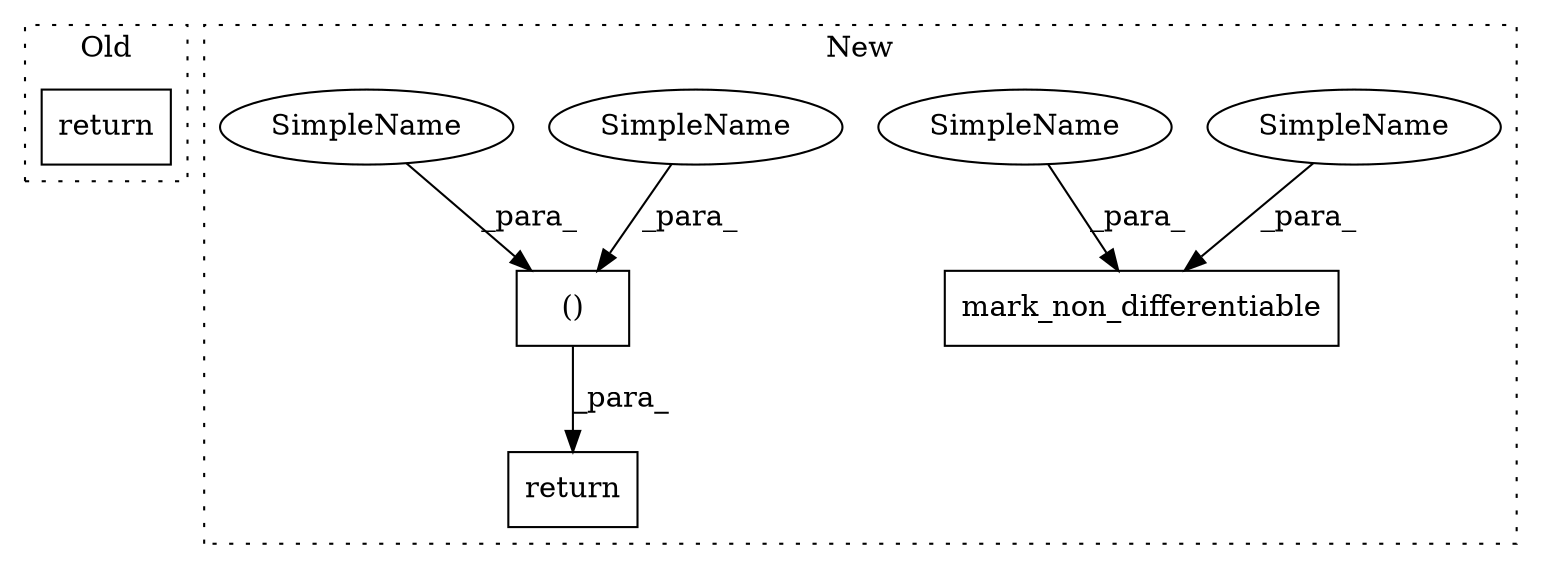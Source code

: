 digraph G {
subgraph cluster0 {
1 [label="return" a="41" s="9664" l="7" shape="box"];
label = "Old";
style="dotted";
}
subgraph cluster1 {
2 [label="mark_non_differentiable" a="32" s="9823,9871" l="24,1" shape="box"];
3 [label="()" a="106" s="9890" l="50" shape="box"];
4 [label="return" a="41" s="9878" l="12" shape="box"];
5 [label="SimpleName" a="42" s="9847" l="12" shape="ellipse"];
6 [label="SimpleName" a="42" s="9904" l="12" shape="ellipse"];
7 [label="SimpleName" a="42" s="9860" l="11" shape="ellipse"];
8 [label="SimpleName" a="42" s="9929" l="11" shape="ellipse"];
label = "New";
style="dotted";
}
3 -> 4 [label="_para_"];
5 -> 2 [label="_para_"];
6 -> 3 [label="_para_"];
7 -> 2 [label="_para_"];
8 -> 3 [label="_para_"];
}